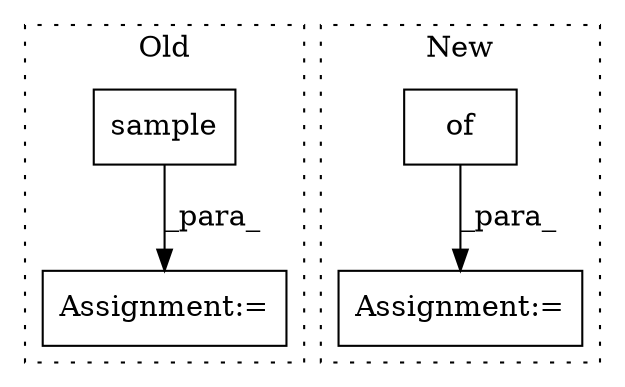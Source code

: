 digraph G {
subgraph cluster0 {
1 [label="sample" a="32" s="5385" l="8" shape="box"];
3 [label="Assignment:=" a="7" s="5366" l="1" shape="box"];
label = "Old";
style="dotted";
}
subgraph cluster1 {
2 [label="of" a="32" s="5829" l="4" shape="box"];
4 [label="Assignment:=" a="7" s="5824" l="1" shape="box"];
label = "New";
style="dotted";
}
1 -> 3 [label="_para_"];
2 -> 4 [label="_para_"];
}
